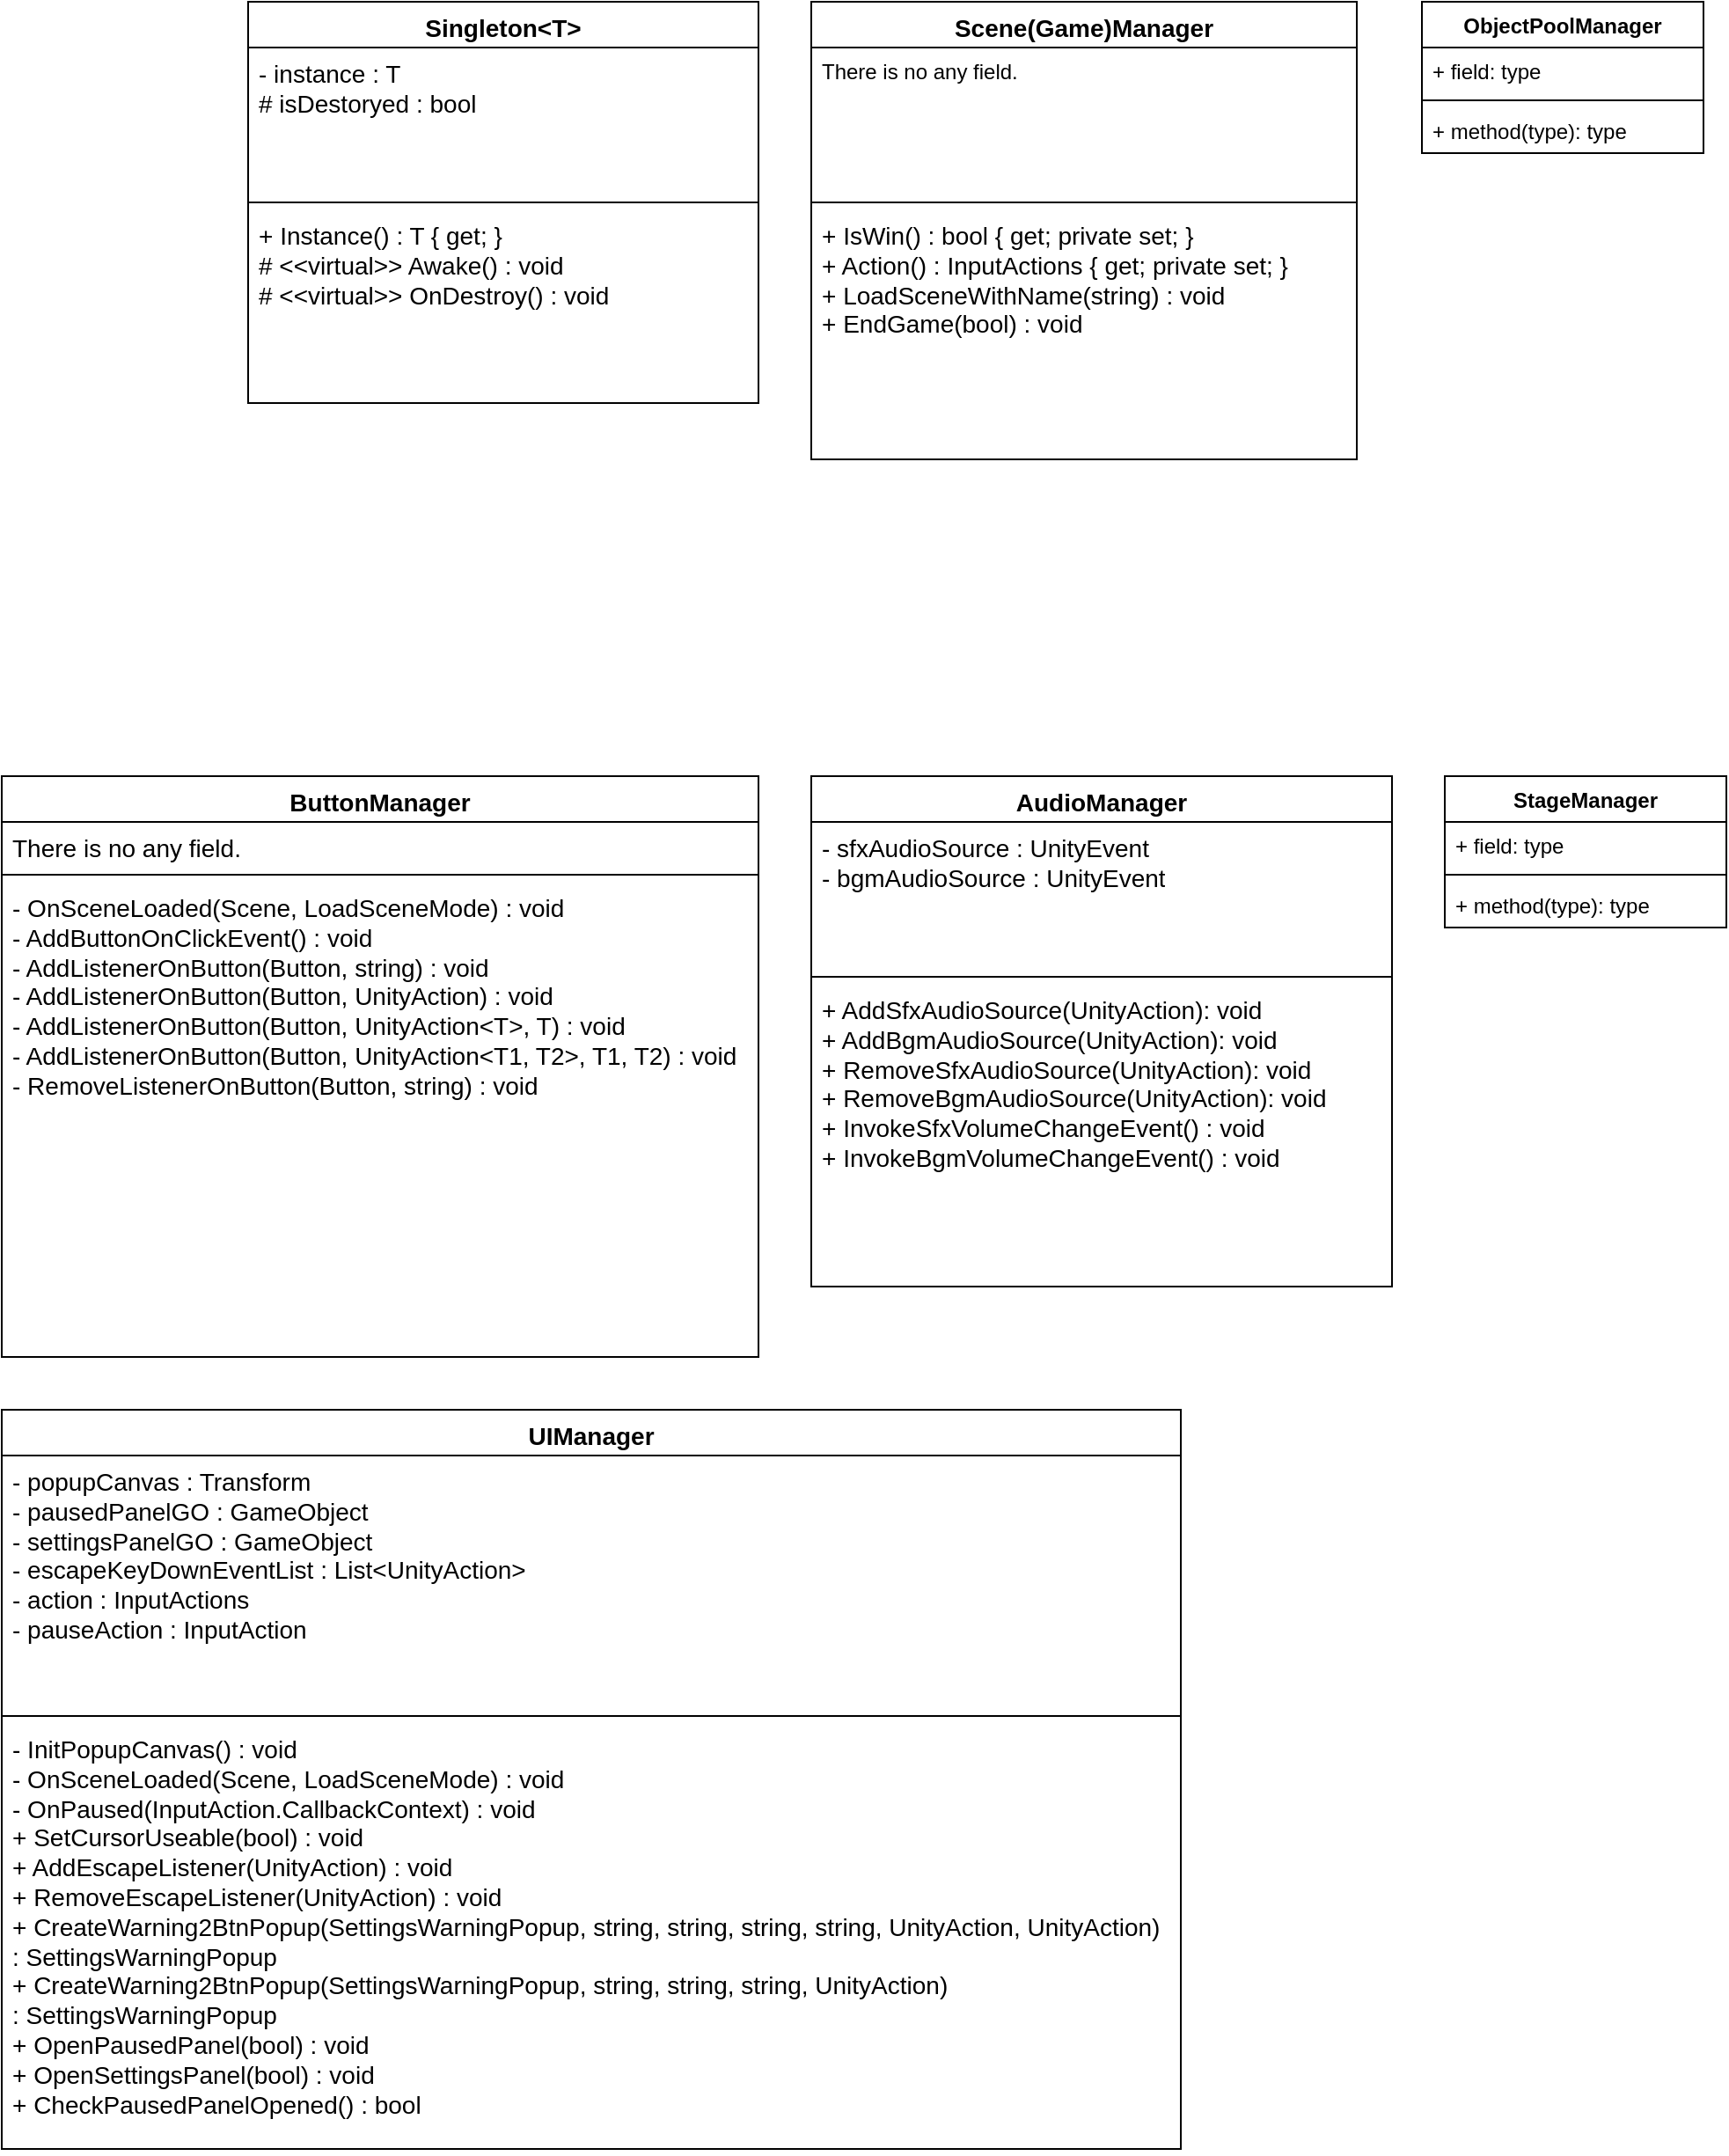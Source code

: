 <mxfile version="24.7.17">
  <diagram id="C5RBs43oDa-KdzZeNtuy" name="Page-1">
    <mxGraphModel dx="1686" dy="952" grid="1" gridSize="10" guides="1" tooltips="1" connect="1" arrows="1" fold="1" page="1" pageScale="1" pageWidth="827" pageHeight="1169" math="0" shadow="0">
      <root>
        <mxCell id="WIyWlLk6GJQsqaUBKTNV-0" />
        <mxCell id="WIyWlLk6GJQsqaUBKTNV-1" parent="WIyWlLk6GJQsqaUBKTNV-0" />
        <mxCell id="vxotQpGn6Yq8NNe8dFIu-1" value="&lt;font style=&quot;font-size: 14px;&quot;&gt;Scene(Game)Manager&lt;/font&gt;" style="swimlane;fontStyle=1;align=center;verticalAlign=top;childLayout=stackLayout;horizontal=1;startSize=26;horizontalStack=0;resizeParent=1;resizeParentMax=0;resizeLast=0;collapsible=1;marginBottom=0;whiteSpace=wrap;html=1;" vertex="1" parent="WIyWlLk6GJQsqaUBKTNV-1">
          <mxGeometry x="480" y="40" width="310" height="260" as="geometry" />
        </mxCell>
        <mxCell id="vxotQpGn6Yq8NNe8dFIu-2" value="There is no any field." style="text;strokeColor=none;fillColor=none;align=left;verticalAlign=top;spacingLeft=4;spacingRight=4;overflow=hidden;rotatable=0;points=[[0,0.5],[1,0.5]];portConstraint=eastwest;whiteSpace=wrap;html=1;" vertex="1" parent="vxotQpGn6Yq8NNe8dFIu-1">
          <mxGeometry y="26" width="310" height="84" as="geometry" />
        </mxCell>
        <mxCell id="vxotQpGn6Yq8NNe8dFIu-3" value="" style="line;strokeWidth=1;fillColor=none;align=left;verticalAlign=middle;spacingTop=-1;spacingLeft=3;spacingRight=3;rotatable=0;labelPosition=right;points=[];portConstraint=eastwest;strokeColor=inherit;" vertex="1" parent="vxotQpGn6Yq8NNe8dFIu-1">
          <mxGeometry y="110" width="310" height="8" as="geometry" />
        </mxCell>
        <mxCell id="vxotQpGn6Yq8NNe8dFIu-4" value="&lt;div&gt;&lt;font style=&quot;font-size: 14px;&quot;&gt;+ IsWin() : bool { get; private set; }&lt;br&gt;+ Action() : InputActions { get; private set; }&lt;/font&gt;&lt;/div&gt;&lt;font style=&quot;font-size: 14px;&quot;&gt;+ LoadSceneWithName(string) : void&lt;/font&gt;&lt;div style=&quot;font-size: 14px;&quot;&gt;&lt;font style=&quot;font-size: 14px;&quot;&gt;+ EndGame(bool) : void&lt;/font&gt;&lt;/div&gt;&lt;div style=&quot;font-size: 14px;&quot;&gt;&lt;font style=&quot;font-size: 14px;&quot;&gt;&lt;br&gt;&lt;/font&gt;&lt;/div&gt;" style="text;strokeColor=none;fillColor=none;align=left;verticalAlign=top;spacingLeft=4;spacingRight=4;overflow=hidden;rotatable=0;points=[[0,0.5],[1,0.5]];portConstraint=eastwest;whiteSpace=wrap;html=1;" vertex="1" parent="vxotQpGn6Yq8NNe8dFIu-1">
          <mxGeometry y="118" width="310" height="142" as="geometry" />
        </mxCell>
        <mxCell id="vxotQpGn6Yq8NNe8dFIu-5" value="&lt;font style=&quot;font-size: 14px;&quot;&gt;Singleton&amp;lt;T&amp;gt;&lt;/font&gt;" style="swimlane;fontStyle=1;align=center;verticalAlign=top;childLayout=stackLayout;horizontal=1;startSize=26;horizontalStack=0;resizeParent=1;resizeParentMax=0;resizeLast=0;collapsible=1;marginBottom=0;whiteSpace=wrap;html=1;" vertex="1" parent="WIyWlLk6GJQsqaUBKTNV-1">
          <mxGeometry x="160" y="40" width="290" height="228" as="geometry" />
        </mxCell>
        <mxCell id="vxotQpGn6Yq8NNe8dFIu-6" value="&lt;div style=&quot;font-size: 14px;&quot;&gt;&lt;font style=&quot;font-size: 14px;&quot;&gt;- instance : T&lt;/font&gt;&lt;/div&gt;&lt;font style=&quot;font-size: 14px;&quot;&gt;# isDestoryed : bool&lt;/font&gt;&lt;div style=&quot;font-size: 14px;&quot;&gt;&lt;br&gt;&lt;/div&gt;" style="text;strokeColor=none;fillColor=none;align=left;verticalAlign=top;spacingLeft=4;spacingRight=4;overflow=hidden;rotatable=0;points=[[0,0.5],[1,0.5]];portConstraint=eastwest;whiteSpace=wrap;html=1;" vertex="1" parent="vxotQpGn6Yq8NNe8dFIu-5">
          <mxGeometry y="26" width="290" height="84" as="geometry" />
        </mxCell>
        <mxCell id="vxotQpGn6Yq8NNe8dFIu-7" value="" style="line;strokeWidth=1;fillColor=none;align=left;verticalAlign=middle;spacingTop=-1;spacingLeft=3;spacingRight=3;rotatable=0;labelPosition=right;points=[];portConstraint=eastwest;strokeColor=inherit;" vertex="1" parent="vxotQpGn6Yq8NNe8dFIu-5">
          <mxGeometry y="110" width="290" height="8" as="geometry" />
        </mxCell>
        <mxCell id="vxotQpGn6Yq8NNe8dFIu-8" value="&lt;font style=&quot;font-size: 14px;&quot;&gt;+ Instance() : T { get; }&lt;/font&gt;&lt;div style=&quot;font-size: 14px;&quot;&gt;&lt;font style=&quot;font-size: 14px;&quot;&gt;#&amp;nbsp;&amp;lt;&amp;lt;virtual&amp;gt;&amp;gt; Awake() : void&lt;/font&gt;&lt;/div&gt;&lt;div style=&quot;font-size: 14px;&quot;&gt;&lt;font style=&quot;font-size: 14px;&quot;&gt;#&amp;nbsp;&amp;lt;&amp;lt;virtual&amp;gt;&amp;gt; OnDestroy() : void&lt;/font&gt;&lt;/div&gt;" style="text;strokeColor=none;fillColor=none;align=left;verticalAlign=top;spacingLeft=4;spacingRight=4;overflow=hidden;rotatable=0;points=[[0,0.5],[1,0.5]];portConstraint=eastwest;whiteSpace=wrap;html=1;" vertex="1" parent="vxotQpGn6Yq8NNe8dFIu-5">
          <mxGeometry y="118" width="290" height="110" as="geometry" />
        </mxCell>
        <mxCell id="vxotQpGn6Yq8NNe8dFIu-9" value="&lt;font style=&quot;font-size: 14px;&quot;&gt;UIManager&lt;/font&gt;" style="swimlane;fontStyle=1;align=center;verticalAlign=top;childLayout=stackLayout;horizontal=1;startSize=26;horizontalStack=0;resizeParent=1;resizeParentMax=0;resizeLast=0;collapsible=1;marginBottom=0;whiteSpace=wrap;html=1;" vertex="1" parent="WIyWlLk6GJQsqaUBKTNV-1">
          <mxGeometry x="20" y="840" width="670" height="420" as="geometry" />
        </mxCell>
        <mxCell id="vxotQpGn6Yq8NNe8dFIu-10" value="&lt;span style=&quot;font-size: 14px;&quot;&gt;- popupCanvas : Transform&lt;/span&gt;&lt;div&gt;&lt;span style=&quot;font-size: 14px;&quot;&gt;- pausedPanelGO : GameObject&lt;br&gt;- settingsPanelGO : GameObject&lt;br&gt;- escapeKeyDownEventList : List&amp;lt;UnityAction&amp;gt;&lt;br&gt;- action : InputActions&lt;br&gt;- pauseAction : InputAction&lt;/span&gt;&lt;/div&gt;" style="text;strokeColor=none;fillColor=none;align=left;verticalAlign=top;spacingLeft=4;spacingRight=4;overflow=hidden;rotatable=0;points=[[0,0.5],[1,0.5]];portConstraint=eastwest;whiteSpace=wrap;html=1;" vertex="1" parent="vxotQpGn6Yq8NNe8dFIu-9">
          <mxGeometry y="26" width="670" height="144" as="geometry" />
        </mxCell>
        <mxCell id="vxotQpGn6Yq8NNe8dFIu-11" value="" style="line;strokeWidth=1;fillColor=none;align=left;verticalAlign=middle;spacingTop=-1;spacingLeft=3;spacingRight=3;rotatable=0;labelPosition=right;points=[];portConstraint=eastwest;strokeColor=inherit;" vertex="1" parent="vxotQpGn6Yq8NNe8dFIu-9">
          <mxGeometry y="170" width="670" height="8" as="geometry" />
        </mxCell>
        <mxCell id="vxotQpGn6Yq8NNe8dFIu-12" value="&lt;span style=&quot;font-size: 14px;&quot;&gt;- InitPopupCanvas() : void&lt;br&gt;- OnSceneLoaded(Scene, LoadSceneMode) : void&lt;br&gt;- OnPaused(InputAction.CallbackContext) : void&lt;br&gt;+ SetCursorUseable(bool) : void&lt;/span&gt;&lt;div&gt;&lt;span style=&quot;font-size: 14px;&quot;&gt;+ AddEscapeListener(UnityAction) : void&lt;br&gt;+ RemoveEscapeListener(UnityAction) : void&lt;br&gt;+ CreateWarning2BtnPopup(SettingsWarningPopup, string, string, string, string, UnityAction, UnityAction) :&amp;nbsp;&lt;/span&gt;&lt;span style=&quot;font-size: 14px; background-color: initial;&quot;&gt;SettingsWarningPopup&lt;/span&gt;&lt;/div&gt;&lt;div&gt;&lt;span style=&quot;font-size: 14px;&quot;&gt;+ CreateWarning2BtnPopup(SettingsWarningPopup, string, string, string, UnityAction) :&amp;nbsp;&lt;/span&gt;&lt;span style=&quot;background-color: initial; font-size: 14px;&quot;&gt;SettingsWarningPopup&lt;/span&gt;&lt;/div&gt;&lt;div&gt;&lt;span style=&quot;background-color: initial; font-size: 14px;&quot;&gt;+ OpenPausedPanel(bool) : void&lt;br&gt;+ OpenSettingsPanel(bool) : void&lt;br&gt;+ CheckPausedPanelOpened() : bool&lt;/span&gt;&lt;/div&gt;" style="text;strokeColor=none;fillColor=none;align=left;verticalAlign=top;spacingLeft=4;spacingRight=4;overflow=hidden;rotatable=0;points=[[0,0.5],[1,0.5]];portConstraint=eastwest;whiteSpace=wrap;html=1;" vertex="1" parent="vxotQpGn6Yq8NNe8dFIu-9">
          <mxGeometry y="178" width="670" height="242" as="geometry" />
        </mxCell>
        <mxCell id="vxotQpGn6Yq8NNe8dFIu-13" value="&lt;font style=&quot;font-size: 14px;&quot;&gt;ButtonManager&lt;/font&gt;" style="swimlane;fontStyle=1;align=center;verticalAlign=top;childLayout=stackLayout;horizontal=1;startSize=26;horizontalStack=0;resizeParent=1;resizeParentMax=0;resizeLast=0;collapsible=1;marginBottom=0;whiteSpace=wrap;html=1;" vertex="1" parent="WIyWlLk6GJQsqaUBKTNV-1">
          <mxGeometry x="20" y="480" width="430" height="330" as="geometry" />
        </mxCell>
        <mxCell id="vxotQpGn6Yq8NNe8dFIu-14" value="&lt;span style=&quot;font-size: 14px;&quot;&gt;There is no any field.&lt;/span&gt;" style="text;strokeColor=none;fillColor=none;align=left;verticalAlign=top;spacingLeft=4;spacingRight=4;overflow=hidden;rotatable=0;points=[[0,0.5],[1,0.5]];portConstraint=eastwest;whiteSpace=wrap;html=1;" vertex="1" parent="vxotQpGn6Yq8NNe8dFIu-13">
          <mxGeometry y="26" width="430" height="26" as="geometry" />
        </mxCell>
        <mxCell id="vxotQpGn6Yq8NNe8dFIu-15" value="" style="line;strokeWidth=1;fillColor=none;align=left;verticalAlign=middle;spacingTop=-1;spacingLeft=3;spacingRight=3;rotatable=0;labelPosition=right;points=[];portConstraint=eastwest;strokeColor=inherit;" vertex="1" parent="vxotQpGn6Yq8NNe8dFIu-13">
          <mxGeometry y="52" width="430" height="8" as="geometry" />
        </mxCell>
        <mxCell id="vxotQpGn6Yq8NNe8dFIu-16" value="&lt;font style=&quot;font-size: 14px;&quot;&gt;- OnSceneLoaded(Scene, LoadSceneMode) : void&lt;/font&gt;&lt;div&gt;&lt;div style=&quot;font-size: 14px;&quot;&gt;&lt;font style=&quot;font-size: 14px;&quot;&gt;- AddButtonOnClickEvent() : void&lt;/font&gt;&lt;/div&gt;&lt;div style=&quot;font-size: 14px;&quot;&gt;&lt;font style=&quot;font-size: 14px;&quot;&gt;- AddListenerOnButton(Button, string) : void&lt;/font&gt;&lt;/div&gt;&lt;div style=&quot;font-size: 14px;&quot;&gt;&lt;font style=&quot;font-size: 14px;&quot;&gt;- AddListenerOnButton(Button, UnityAction) : void&lt;/font&gt;&lt;/div&gt;&lt;div style=&quot;font-size: 14px;&quot;&gt;&lt;font style=&quot;font-size: 14px;&quot;&gt;- AddListenerOnButton(Button, UnityAction&amp;lt;T&amp;gt;, T) : void&lt;/font&gt;&lt;/div&gt;&lt;div style=&quot;font-size: 14px;&quot;&gt;&lt;font style=&quot;font-size: 14px;&quot;&gt;- AddListenerOnButton(Button, UnityAction&amp;lt;T1, T2&amp;gt;, T1, T2) : void&lt;/font&gt;&lt;/div&gt;&lt;div style=&quot;font-size: 14px;&quot;&gt;&lt;font style=&quot;font-size: 14px;&quot;&gt;- RemoveListenerOnButton(Button, string) : void&lt;/font&gt;&lt;/div&gt;&lt;/div&gt;" style="text;strokeColor=none;fillColor=none;align=left;verticalAlign=top;spacingLeft=4;spacingRight=4;overflow=hidden;rotatable=0;points=[[0,0.5],[1,0.5]];portConstraint=eastwest;whiteSpace=wrap;html=1;" vertex="1" parent="vxotQpGn6Yq8NNe8dFIu-13">
          <mxGeometry y="60" width="430" height="270" as="geometry" />
        </mxCell>
        <mxCell id="vxotQpGn6Yq8NNe8dFIu-18" value="&lt;font style=&quot;font-size: 14px;&quot;&gt;AudioManager&lt;/font&gt;" style="swimlane;fontStyle=1;align=center;verticalAlign=top;childLayout=stackLayout;horizontal=1;startSize=26;horizontalStack=0;resizeParent=1;resizeParentMax=0;resizeLast=0;collapsible=1;marginBottom=0;whiteSpace=wrap;html=1;" vertex="1" parent="WIyWlLk6GJQsqaUBKTNV-1">
          <mxGeometry x="480" y="480" width="330" height="290" as="geometry" />
        </mxCell>
        <mxCell id="vxotQpGn6Yq8NNe8dFIu-19" value="&lt;font style=&quot;font-size: 14px;&quot;&gt;- sfxAudioSource : UnityEvent&lt;/font&gt;&lt;div style=&quot;font-size: 14px;&quot;&gt;&lt;font style=&quot;font-size: 14px;&quot;&gt;- bgmAudioSource : UnityEvent&lt;/font&gt;&lt;/div&gt;" style="text;strokeColor=none;fillColor=none;align=left;verticalAlign=top;spacingLeft=4;spacingRight=4;overflow=hidden;rotatable=0;points=[[0,0.5],[1,0.5]];portConstraint=eastwest;whiteSpace=wrap;html=1;" vertex="1" parent="vxotQpGn6Yq8NNe8dFIu-18">
          <mxGeometry y="26" width="330" height="84" as="geometry" />
        </mxCell>
        <mxCell id="vxotQpGn6Yq8NNe8dFIu-20" value="" style="line;strokeWidth=1;fillColor=none;align=left;verticalAlign=middle;spacingTop=-1;spacingLeft=3;spacingRight=3;rotatable=0;labelPosition=right;points=[];portConstraint=eastwest;strokeColor=inherit;" vertex="1" parent="vxotQpGn6Yq8NNe8dFIu-18">
          <mxGeometry y="110" width="330" height="8" as="geometry" />
        </mxCell>
        <mxCell id="vxotQpGn6Yq8NNe8dFIu-21" value="&lt;font style=&quot;font-size: 14px;&quot;&gt;+ AddSfxAudioSource(UnityAction): void&lt;/font&gt;&lt;div style=&quot;font-size: 14px;&quot;&gt;&lt;span style=&quot;background-color: initial;&quot;&gt;&lt;font style=&quot;font-size: 14px;&quot;&gt;+ AddBgmAudioSource(UnityAction): void&lt;/font&gt;&lt;/span&gt;&lt;/div&gt;&lt;div style=&quot;font-size: 14px;&quot;&gt;&lt;font style=&quot;font-size: 14px;&quot;&gt;+ RemoveSfxAudioSource(UnityAction): void&lt;span style=&quot;background-color: initial;&quot;&gt;&lt;/span&gt;&lt;/font&gt;&lt;/div&gt;&lt;div style=&quot;font-size: 14px;&quot;&gt;&lt;font style=&quot;font-size: 14px;&quot;&gt;+ RemoveBgmAudioSource(UnityAction): void&lt;/font&gt;&lt;/div&gt;&lt;div style=&quot;font-size: 14px;&quot;&gt;&lt;font style=&quot;font-size: 14px;&quot;&gt;+ InvokeSfxVolumeChangeEvent() : void&lt;br&gt;+ InvokeBgmVolumeChangeEvent() : void&lt;/font&gt;&lt;/div&gt;" style="text;strokeColor=none;fillColor=none;align=left;verticalAlign=top;spacingLeft=4;spacingRight=4;overflow=hidden;rotatable=0;points=[[0,0.5],[1,0.5]];portConstraint=eastwest;whiteSpace=wrap;html=1;" vertex="1" parent="vxotQpGn6Yq8NNe8dFIu-18">
          <mxGeometry y="118" width="330" height="172" as="geometry" />
        </mxCell>
        <mxCell id="vxotQpGn6Yq8NNe8dFIu-23" value="StageManager" style="swimlane;fontStyle=1;align=center;verticalAlign=top;childLayout=stackLayout;horizontal=1;startSize=26;horizontalStack=0;resizeParent=1;resizeParentMax=0;resizeLast=0;collapsible=1;marginBottom=0;whiteSpace=wrap;html=1;" vertex="1" parent="WIyWlLk6GJQsqaUBKTNV-1">
          <mxGeometry x="840" y="480" width="160" height="86" as="geometry" />
        </mxCell>
        <mxCell id="vxotQpGn6Yq8NNe8dFIu-24" value="+ field: type" style="text;strokeColor=none;fillColor=none;align=left;verticalAlign=top;spacingLeft=4;spacingRight=4;overflow=hidden;rotatable=0;points=[[0,0.5],[1,0.5]];portConstraint=eastwest;whiteSpace=wrap;html=1;" vertex="1" parent="vxotQpGn6Yq8NNe8dFIu-23">
          <mxGeometry y="26" width="160" height="26" as="geometry" />
        </mxCell>
        <mxCell id="vxotQpGn6Yq8NNe8dFIu-25" value="" style="line;strokeWidth=1;fillColor=none;align=left;verticalAlign=middle;spacingTop=-1;spacingLeft=3;spacingRight=3;rotatable=0;labelPosition=right;points=[];portConstraint=eastwest;strokeColor=inherit;" vertex="1" parent="vxotQpGn6Yq8NNe8dFIu-23">
          <mxGeometry y="52" width="160" height="8" as="geometry" />
        </mxCell>
        <mxCell id="vxotQpGn6Yq8NNe8dFIu-26" value="+ method(type): type" style="text;strokeColor=none;fillColor=none;align=left;verticalAlign=top;spacingLeft=4;spacingRight=4;overflow=hidden;rotatable=0;points=[[0,0.5],[1,0.5]];portConstraint=eastwest;whiteSpace=wrap;html=1;" vertex="1" parent="vxotQpGn6Yq8NNe8dFIu-23">
          <mxGeometry y="60" width="160" height="26" as="geometry" />
        </mxCell>
        <mxCell id="vxotQpGn6Yq8NNe8dFIu-27" value="ObjectPoolManager" style="swimlane;fontStyle=1;align=center;verticalAlign=top;childLayout=stackLayout;horizontal=1;startSize=26;horizontalStack=0;resizeParent=1;resizeParentMax=0;resizeLast=0;collapsible=1;marginBottom=0;whiteSpace=wrap;html=1;" vertex="1" parent="WIyWlLk6GJQsqaUBKTNV-1">
          <mxGeometry x="827" y="40" width="160" height="86" as="geometry" />
        </mxCell>
        <mxCell id="vxotQpGn6Yq8NNe8dFIu-28" value="+ field: type" style="text;strokeColor=none;fillColor=none;align=left;verticalAlign=top;spacingLeft=4;spacingRight=4;overflow=hidden;rotatable=0;points=[[0,0.5],[1,0.5]];portConstraint=eastwest;whiteSpace=wrap;html=1;" vertex="1" parent="vxotQpGn6Yq8NNe8dFIu-27">
          <mxGeometry y="26" width="160" height="26" as="geometry" />
        </mxCell>
        <mxCell id="vxotQpGn6Yq8NNe8dFIu-29" value="" style="line;strokeWidth=1;fillColor=none;align=left;verticalAlign=middle;spacingTop=-1;spacingLeft=3;spacingRight=3;rotatable=0;labelPosition=right;points=[];portConstraint=eastwest;strokeColor=inherit;" vertex="1" parent="vxotQpGn6Yq8NNe8dFIu-27">
          <mxGeometry y="52" width="160" height="8" as="geometry" />
        </mxCell>
        <mxCell id="vxotQpGn6Yq8NNe8dFIu-30" value="+ method(type): type" style="text;strokeColor=none;fillColor=none;align=left;verticalAlign=top;spacingLeft=4;spacingRight=4;overflow=hidden;rotatable=0;points=[[0,0.5],[1,0.5]];portConstraint=eastwest;whiteSpace=wrap;html=1;" vertex="1" parent="vxotQpGn6Yq8NNe8dFIu-27">
          <mxGeometry y="60" width="160" height="26" as="geometry" />
        </mxCell>
      </root>
    </mxGraphModel>
  </diagram>
</mxfile>
